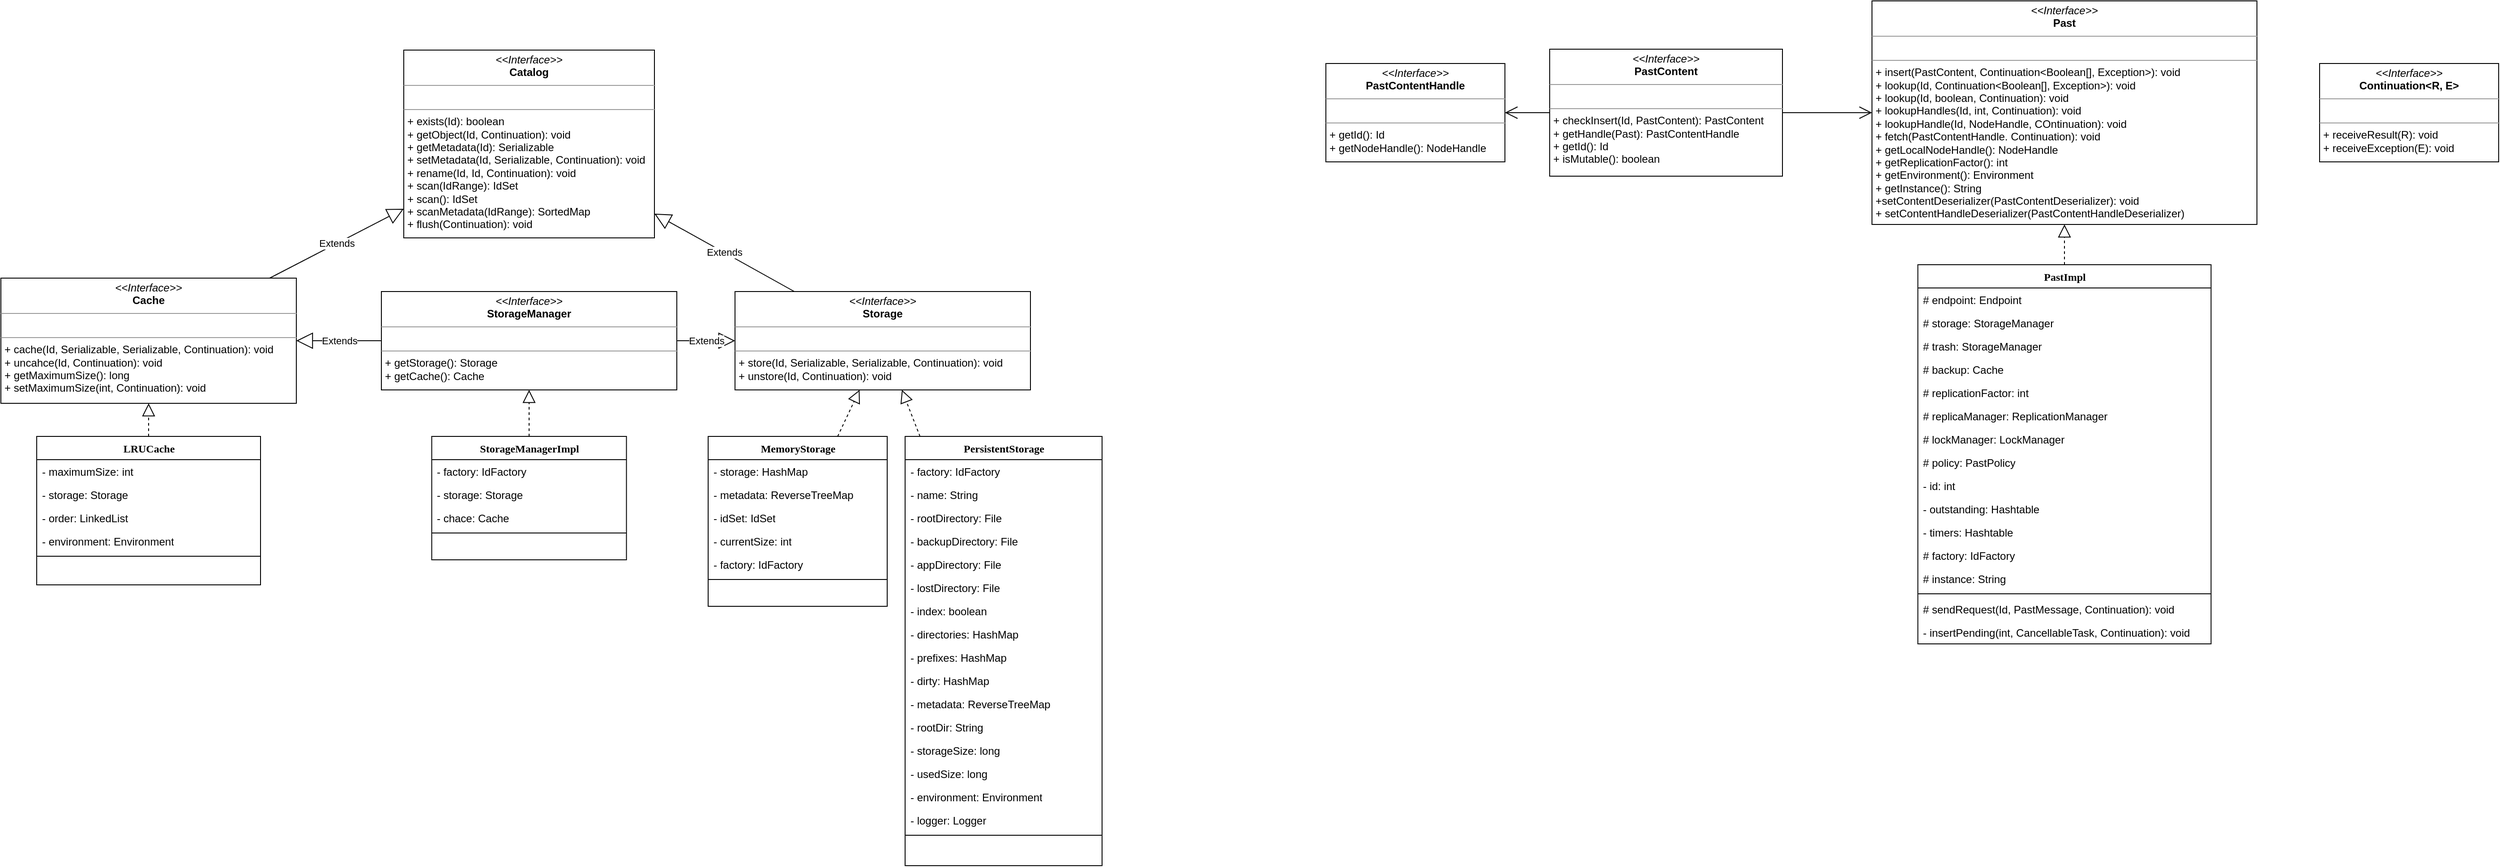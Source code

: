 <mxfile version="20.8.20" type="github">
  <diagram id="C5RBs43oDa-KdzZeNtuy" name="Page-1">
    <mxGraphModel dx="2944" dy="573" grid="1" gridSize="10" guides="1" tooltips="1" connect="1" arrows="1" fold="1" page="1" pageScale="1" pageWidth="827" pageHeight="1169" math="0" shadow="0">
      <root>
        <mxCell id="WIyWlLk6GJQsqaUBKTNV-0" />
        <mxCell id="WIyWlLk6GJQsqaUBKTNV-1" parent="WIyWlLk6GJQsqaUBKTNV-0" />
        <mxCell id="Su3MOvT8TWQy6JMW1wot-0" value="&lt;p style=&quot;margin:0px;margin-top:4px;text-align:center;&quot;&gt;&lt;i&gt;&amp;lt;&amp;lt;Interface&amp;gt;&amp;gt;&lt;/i&gt;&lt;br&gt;&lt;b&gt;PastContent&lt;/b&gt;&lt;/p&gt;&lt;hr size=&quot;1&quot;&gt;&lt;p style=&quot;margin:0px;margin-left:4px;&quot;&gt;&lt;br&gt;&lt;/p&gt;&lt;hr size=&quot;1&quot;&gt;&lt;p style=&quot;margin:0px;margin-left:4px;&quot;&gt;+ checkInsert(Id, PastContent): PastContent&lt;/p&gt;&lt;p style=&quot;margin:0px;margin-left:4px;&quot;&gt;+ getHandle(Past): PastContentHandle&lt;br&gt;&lt;/p&gt;&lt;p style=&quot;margin:0px;margin-left:4px;&quot;&gt;+ getId(): Id&lt;/p&gt;&lt;p style=&quot;margin:0px;margin-left:4px;&quot;&gt;+ isMutable(): boolean&lt;/p&gt;" style="verticalAlign=top;align=left;overflow=fill;fontSize=12;fontFamily=Helvetica;html=1;rounded=0;shadow=0;comic=0;labelBackgroundColor=none;strokeWidth=1" parent="WIyWlLk6GJQsqaUBKTNV-1" vertex="1">
          <mxGeometry x="520" y="459" width="260" height="142" as="geometry" />
        </mxCell>
        <mxCell id="Su3MOvT8TWQy6JMW1wot-1" value="&lt;p style=&quot;margin:0px;margin-top:4px;text-align:center;&quot;&gt;&lt;i&gt;&amp;lt;&amp;lt;Interface&amp;gt;&amp;gt;&lt;/i&gt;&lt;br&gt;&lt;b&gt;PastContentHandle&lt;/b&gt;&lt;/p&gt;&lt;hr size=&quot;1&quot;&gt;&lt;p style=&quot;margin:0px;margin-left:4px;&quot;&gt;&lt;br&gt;&lt;/p&gt;&lt;hr size=&quot;1&quot;&gt;&lt;p style=&quot;margin:0px;margin-left:4px;&quot;&gt;&lt;span style=&quot;background-color: initial;&quot;&gt;+ getId(): Id&lt;/span&gt;&lt;br&gt;&lt;/p&gt;&lt;p style=&quot;margin:0px;margin-left:4px;&quot;&gt;+ getNodeHandle(): NodeHandle&lt;/p&gt;" style="verticalAlign=top;align=left;overflow=fill;fontSize=12;fontFamily=Helvetica;html=1;rounded=0;shadow=0;comic=0;labelBackgroundColor=none;strokeWidth=1" parent="WIyWlLk6GJQsqaUBKTNV-1" vertex="1">
          <mxGeometry x="270" y="475" width="200" height="110" as="geometry" />
        </mxCell>
        <mxCell id="Su3MOvT8TWQy6JMW1wot-2" value="&lt;p style=&quot;margin:0px;margin-top:4px;text-align:center;&quot;&gt;&lt;i&gt;&amp;lt;&amp;lt;Interface&amp;gt;&amp;gt;&lt;/i&gt;&lt;br&gt;&lt;b&gt;Past&lt;/b&gt;&lt;/p&gt;&lt;hr size=&quot;1&quot;&gt;&lt;p style=&quot;margin:0px;margin-left:4px;&quot;&gt;&lt;br&gt;&lt;/p&gt;&lt;hr size=&quot;1&quot;&gt;&lt;p style=&quot;margin:0px;margin-left:4px;&quot;&gt;+ insert(PastContent, Continuation&amp;lt;Boolean[], Exception&amp;gt;): void&lt;/p&gt;&lt;p style=&quot;margin:0px;margin-left:4px;&quot;&gt;+ lookup(Id, Continuation&amp;lt;Boolean[], Exception&amp;gt;): void&lt;/p&gt;&lt;p style=&quot;margin:0px;margin-left:4px;&quot;&gt;+ lookup(Id, boolean, Continuation): void&lt;/p&gt;&lt;p style=&quot;margin:0px;margin-left:4px;&quot;&gt;+ lookupHandles(Id, int, Continuation): void&lt;/p&gt;&lt;p style=&quot;margin:0px;margin-left:4px;&quot;&gt;+ lookupHandle(Id, NodeHandle, COntinuation): void&lt;/p&gt;&lt;p style=&quot;margin:0px;margin-left:4px;&quot;&gt;+ fetch(PastContentHandle. Continuation): void&lt;/p&gt;&lt;p style=&quot;margin:0px;margin-left:4px;&quot;&gt;+ getLocalNodeHandle(): NodeHandle&lt;/p&gt;&lt;p style=&quot;margin:0px;margin-left:4px;&quot;&gt;+ getReplicationFactor(): int&lt;/p&gt;&lt;p style=&quot;margin:0px;margin-left:4px;&quot;&gt;+ getEnvironment(): Environment&lt;/p&gt;&lt;p style=&quot;margin:0px;margin-left:4px;&quot;&gt;+ getInstance(): String&lt;/p&gt;&lt;p style=&quot;margin:0px;margin-left:4px;&quot;&gt;+setContentDeserializer(PastContentDeserializer): void&lt;/p&gt;&lt;p style=&quot;margin:0px;margin-left:4px;&quot;&gt;+ setContentHandleDeserializer(PastContentHandleDeserializer)&lt;/p&gt;" style="verticalAlign=top;align=left;overflow=fill;fontSize=12;fontFamily=Helvetica;html=1;rounded=0;shadow=0;comic=0;labelBackgroundColor=none;strokeWidth=1" parent="WIyWlLk6GJQsqaUBKTNV-1" vertex="1">
          <mxGeometry x="880" y="405" width="430" height="250" as="geometry" />
        </mxCell>
        <mxCell id="Su3MOvT8TWQy6JMW1wot-3" value="" style="endArrow=open;endFill=1;endSize=12;html=1;rounded=0;" parent="WIyWlLk6GJQsqaUBKTNV-1" source="Su3MOvT8TWQy6JMW1wot-0" target="Su3MOvT8TWQy6JMW1wot-2" edge="1">
          <mxGeometry width="160" relative="1" as="geometry">
            <mxPoint x="490" y="780" as="sourcePoint" />
            <mxPoint x="650" y="780" as="targetPoint" />
          </mxGeometry>
        </mxCell>
        <mxCell id="Su3MOvT8TWQy6JMW1wot-4" value="" style="endArrow=open;endFill=1;endSize=12;html=1;rounded=0;" parent="WIyWlLk6GJQsqaUBKTNV-1" source="Su3MOvT8TWQy6JMW1wot-0" target="Su3MOvT8TWQy6JMW1wot-1" edge="1">
          <mxGeometry width="160" relative="1" as="geometry">
            <mxPoint x="310" y="790" as="sourcePoint" />
            <mxPoint x="470" y="790" as="targetPoint" />
          </mxGeometry>
        </mxCell>
        <mxCell id="Su3MOvT8TWQy6JMW1wot-5" value="PastImpl" style="swimlane;html=1;fontStyle=1;align=center;verticalAlign=top;childLayout=stackLayout;horizontal=1;startSize=26;horizontalStack=0;resizeParent=1;resizeLast=0;collapsible=1;marginBottom=0;swimlaneFillColor=#ffffff;rounded=0;shadow=0;comic=0;labelBackgroundColor=none;strokeWidth=1;fillColor=none;fontFamily=Verdana;fontSize=12" parent="WIyWlLk6GJQsqaUBKTNV-1" vertex="1">
          <mxGeometry x="931.25" y="700" width="327.5" height="424" as="geometry" />
        </mxCell>
        <mxCell id="Su3MOvT8TWQy6JMW1wot-6" value="# endpoint: Endpoint" style="text;html=1;strokeColor=none;fillColor=none;align=left;verticalAlign=top;spacingLeft=4;spacingRight=4;whiteSpace=wrap;overflow=hidden;rotatable=0;points=[[0,0.5],[1,0.5]];portConstraint=eastwest;" parent="Su3MOvT8TWQy6JMW1wot-5" vertex="1">
          <mxGeometry y="26" width="327.5" height="26" as="geometry" />
        </mxCell>
        <mxCell id="Su3MOvT8TWQy6JMW1wot-7" value="# storage: StorageManager" style="text;html=1;strokeColor=none;fillColor=none;align=left;verticalAlign=top;spacingLeft=4;spacingRight=4;whiteSpace=wrap;overflow=hidden;rotatable=0;points=[[0,0.5],[1,0.5]];portConstraint=eastwest;" parent="Su3MOvT8TWQy6JMW1wot-5" vertex="1">
          <mxGeometry y="52" width="327.5" height="26" as="geometry" />
        </mxCell>
        <mxCell id="Su3MOvT8TWQy6JMW1wot-8" value="# trash: StorageManager" style="text;html=1;strokeColor=none;fillColor=none;align=left;verticalAlign=top;spacingLeft=4;spacingRight=4;whiteSpace=wrap;overflow=hidden;rotatable=0;points=[[0,0.5],[1,0.5]];portConstraint=eastwest;" parent="Su3MOvT8TWQy6JMW1wot-5" vertex="1">
          <mxGeometry y="78" width="327.5" height="26" as="geometry" />
        </mxCell>
        <mxCell id="Su3MOvT8TWQy6JMW1wot-13" value="# backup: Cache" style="text;html=1;strokeColor=none;fillColor=none;align=left;verticalAlign=top;spacingLeft=4;spacingRight=4;whiteSpace=wrap;overflow=hidden;rotatable=0;points=[[0,0.5],[1,0.5]];portConstraint=eastwest;" parent="Su3MOvT8TWQy6JMW1wot-5" vertex="1">
          <mxGeometry y="104" width="327.5" height="26" as="geometry" />
        </mxCell>
        <mxCell id="Su3MOvT8TWQy6JMW1wot-14" value="# replicationFactor: int" style="text;html=1;strokeColor=none;fillColor=none;align=left;verticalAlign=top;spacingLeft=4;spacingRight=4;whiteSpace=wrap;overflow=hidden;rotatable=0;points=[[0,0.5],[1,0.5]];portConstraint=eastwest;" parent="Su3MOvT8TWQy6JMW1wot-5" vertex="1">
          <mxGeometry y="130" width="327.5" height="26" as="geometry" />
        </mxCell>
        <mxCell id="Su3MOvT8TWQy6JMW1wot-15" value="# replicaManager: ReplicationManager" style="text;html=1;strokeColor=none;fillColor=none;align=left;verticalAlign=top;spacingLeft=4;spacingRight=4;whiteSpace=wrap;overflow=hidden;rotatable=0;points=[[0,0.5],[1,0.5]];portConstraint=eastwest;" parent="Su3MOvT8TWQy6JMW1wot-5" vertex="1">
          <mxGeometry y="156" width="327.5" height="26" as="geometry" />
        </mxCell>
        <mxCell id="Su3MOvT8TWQy6JMW1wot-16" value="# lockManager: LockManager" style="text;html=1;strokeColor=none;fillColor=none;align=left;verticalAlign=top;spacingLeft=4;spacingRight=4;whiteSpace=wrap;overflow=hidden;rotatable=0;points=[[0,0.5],[1,0.5]];portConstraint=eastwest;" parent="Su3MOvT8TWQy6JMW1wot-5" vertex="1">
          <mxGeometry y="182" width="327.5" height="26" as="geometry" />
        </mxCell>
        <mxCell id="Su3MOvT8TWQy6JMW1wot-17" value="# policy: PastPolicy" style="text;html=1;strokeColor=none;fillColor=none;align=left;verticalAlign=top;spacingLeft=4;spacingRight=4;whiteSpace=wrap;overflow=hidden;rotatable=0;points=[[0,0.5],[1,0.5]];portConstraint=eastwest;" parent="Su3MOvT8TWQy6JMW1wot-5" vertex="1">
          <mxGeometry y="208" width="327.5" height="26" as="geometry" />
        </mxCell>
        <mxCell id="Su3MOvT8TWQy6JMW1wot-18" value="- id: int" style="text;html=1;strokeColor=none;fillColor=none;align=left;verticalAlign=top;spacingLeft=4;spacingRight=4;whiteSpace=wrap;overflow=hidden;rotatable=0;points=[[0,0.5],[1,0.5]];portConstraint=eastwest;" parent="Su3MOvT8TWQy6JMW1wot-5" vertex="1">
          <mxGeometry y="234" width="327.5" height="26" as="geometry" />
        </mxCell>
        <mxCell id="Su3MOvT8TWQy6JMW1wot-19" value="- outstanding: Hashtable" style="text;html=1;strokeColor=none;fillColor=none;align=left;verticalAlign=top;spacingLeft=4;spacingRight=4;whiteSpace=wrap;overflow=hidden;rotatable=0;points=[[0,0.5],[1,0.5]];portConstraint=eastwest;" parent="Su3MOvT8TWQy6JMW1wot-5" vertex="1">
          <mxGeometry y="260" width="327.5" height="26" as="geometry" />
        </mxCell>
        <mxCell id="Su3MOvT8TWQy6JMW1wot-20" value="- timers: Hashtable" style="text;html=1;strokeColor=none;fillColor=none;align=left;verticalAlign=top;spacingLeft=4;spacingRight=4;whiteSpace=wrap;overflow=hidden;rotatable=0;points=[[0,0.5],[1,0.5]];portConstraint=eastwest;" parent="Su3MOvT8TWQy6JMW1wot-5" vertex="1">
          <mxGeometry y="286" width="327.5" height="26" as="geometry" />
        </mxCell>
        <mxCell id="Su3MOvT8TWQy6JMW1wot-21" value="# factory: IdFactory" style="text;html=1;strokeColor=none;fillColor=none;align=left;verticalAlign=top;spacingLeft=4;spacingRight=4;whiteSpace=wrap;overflow=hidden;rotatable=0;points=[[0,0.5],[1,0.5]];portConstraint=eastwest;" parent="Su3MOvT8TWQy6JMW1wot-5" vertex="1">
          <mxGeometry y="312" width="327.5" height="26" as="geometry" />
        </mxCell>
        <mxCell id="Su3MOvT8TWQy6JMW1wot-22" value="# instance: String" style="text;html=1;strokeColor=none;fillColor=none;align=left;verticalAlign=top;spacingLeft=4;spacingRight=4;whiteSpace=wrap;overflow=hidden;rotatable=0;points=[[0,0.5],[1,0.5]];portConstraint=eastwest;" parent="Su3MOvT8TWQy6JMW1wot-5" vertex="1">
          <mxGeometry y="338" width="327.5" height="26" as="geometry" />
        </mxCell>
        <mxCell id="Su3MOvT8TWQy6JMW1wot-9" value="" style="line;html=1;strokeWidth=1;fillColor=none;align=left;verticalAlign=middle;spacingTop=-1;spacingLeft=3;spacingRight=3;rotatable=0;labelPosition=right;points=[];portConstraint=eastwest;" parent="Su3MOvT8TWQy6JMW1wot-5" vertex="1">
          <mxGeometry y="364" width="327.5" height="8" as="geometry" />
        </mxCell>
        <mxCell id="Su3MOvT8TWQy6JMW1wot-10" value="# sendRequest(Id, PastMessage, Continuation): void" style="text;html=1;strokeColor=none;fillColor=none;align=left;verticalAlign=top;spacingLeft=4;spacingRight=4;whiteSpace=wrap;overflow=hidden;rotatable=0;points=[[0,0.5],[1,0.5]];portConstraint=eastwest;" parent="Su3MOvT8TWQy6JMW1wot-5" vertex="1">
          <mxGeometry y="372" width="327.5" height="26" as="geometry" />
        </mxCell>
        <mxCell id="Su3MOvT8TWQy6JMW1wot-11" value="&lt;span style=&quot;&quot;&gt;- insertPending(int, CancellableTask, Continuation): void&lt;/span&gt;" style="text;html=1;strokeColor=none;fillColor=none;align=left;verticalAlign=top;spacingLeft=4;spacingRight=4;whiteSpace=wrap;overflow=hidden;rotatable=0;points=[[0,0.5],[1,0.5]];portConstraint=eastwest;" parent="Su3MOvT8TWQy6JMW1wot-5" vertex="1">
          <mxGeometry y="398" width="327.5" height="26" as="geometry" />
        </mxCell>
        <mxCell id="Su3MOvT8TWQy6JMW1wot-12" value="" style="endArrow=block;dashed=1;endFill=0;endSize=12;html=1;rounded=0;" parent="WIyWlLk6GJQsqaUBKTNV-1" source="Su3MOvT8TWQy6JMW1wot-5" target="Su3MOvT8TWQy6JMW1wot-2" edge="1">
          <mxGeometry width="160" relative="1" as="geometry">
            <mxPoint x="440" y="750" as="sourcePoint" />
            <mxPoint x="600" y="750" as="targetPoint" />
          </mxGeometry>
        </mxCell>
        <mxCell id="4EkITvmxwTz3SZGyoo9T-0" value="&lt;p style=&quot;margin:0px;margin-top:4px;text-align:center;&quot;&gt;&lt;i&gt;&amp;lt;&amp;lt;Interface&amp;gt;&amp;gt;&lt;/i&gt;&lt;br&gt;&lt;b&gt;Continuation&amp;lt;R, E&amp;gt;&lt;/b&gt;&lt;/p&gt;&lt;hr size=&quot;1&quot;&gt;&lt;p style=&quot;margin:0px;margin-left:4px;&quot;&gt;&lt;br&gt;&lt;/p&gt;&lt;hr size=&quot;1&quot;&gt;&lt;p style=&quot;margin:0px;margin-left:4px;&quot;&gt;&lt;span style=&quot;background-color: initial;&quot;&gt;+ receiveResult(R): void&lt;/span&gt;&lt;br&gt;&lt;/p&gt;&lt;p style=&quot;margin:0px;margin-left:4px;&quot;&gt;+ receiveException(E): void&lt;/p&gt;" style="verticalAlign=top;align=left;overflow=fill;fontSize=12;fontFamily=Helvetica;html=1;rounded=0;shadow=0;comic=0;labelBackgroundColor=none;strokeWidth=1" parent="WIyWlLk6GJQsqaUBKTNV-1" vertex="1">
          <mxGeometry x="1380" y="475" width="200" height="110" as="geometry" />
        </mxCell>
        <mxCell id="rdHLimNLfJa7XDxrcu8q-0" value="&lt;p style=&quot;margin:0px;margin-top:4px;text-align:center;&quot;&gt;&lt;i&gt;&amp;lt;&amp;lt;Interface&amp;gt;&amp;gt;&lt;/i&gt;&lt;br&gt;&lt;b&gt;Storage&lt;/b&gt;&lt;/p&gt;&lt;hr size=&quot;1&quot;&gt;&lt;p style=&quot;margin:0px;margin-left:4px;&quot;&gt;&lt;br&gt;&lt;/p&gt;&lt;hr size=&quot;1&quot;&gt;&lt;p style=&quot;margin:0px;margin-left:4px;&quot;&gt;&lt;span style=&quot;background-color: initial;&quot;&gt;+ store(Id, Serializable, Serializable, Continuation): void&lt;/span&gt;&lt;br&gt;&lt;/p&gt;&lt;p style=&quot;margin:0px;margin-left:4px;&quot;&gt;+ unstore(Id, Continuation): void&lt;/p&gt;" style="verticalAlign=top;align=left;overflow=fill;fontSize=12;fontFamily=Helvetica;html=1;rounded=0;shadow=0;comic=0;labelBackgroundColor=none;strokeWidth=1" vertex="1" parent="WIyWlLk6GJQsqaUBKTNV-1">
          <mxGeometry x="-390" y="730" width="330" height="110" as="geometry" />
        </mxCell>
        <mxCell id="rdHLimNLfJa7XDxrcu8q-1" value="&lt;p style=&quot;margin:0px;margin-top:4px;text-align:center;&quot;&gt;&lt;i&gt;&amp;lt;&amp;lt;Interface&amp;gt;&amp;gt;&lt;/i&gt;&lt;br&gt;&lt;b&gt;Catalog&lt;/b&gt;&lt;/p&gt;&lt;hr size=&quot;1&quot;&gt;&lt;p style=&quot;margin:0px;margin-left:4px;&quot;&gt;&lt;br&gt;&lt;/p&gt;&lt;hr size=&quot;1&quot;&gt;&lt;p style=&quot;margin:0px;margin-left:4px;&quot;&gt;+ exists(Id): boolean&lt;/p&gt;&lt;p style=&quot;margin:0px;margin-left:4px;&quot;&gt;+ getObject(Id, Continuation): void&lt;br&gt;&lt;/p&gt;&lt;p style=&quot;margin:0px;margin-left:4px;&quot;&gt;+ getMetadata(Id): Serializable&lt;/p&gt;&lt;p style=&quot;margin:0px;margin-left:4px;&quot;&gt;+ setMetadata(Id, Serializable, Continuation): void&lt;/p&gt;&lt;p style=&quot;margin:0px;margin-left:4px;&quot;&gt;+ rename(Id, Id, Continuation): void&lt;/p&gt;&lt;p style=&quot;margin:0px;margin-left:4px;&quot;&gt;+ scan(IdRange): IdSet&lt;/p&gt;&lt;p style=&quot;margin:0px;margin-left:4px;&quot;&gt;+ scan(): IdSet&lt;/p&gt;&lt;p style=&quot;margin:0px;margin-left:4px;&quot;&gt;+ scanMetadata(IdRange): SortedMap&lt;/p&gt;&lt;p style=&quot;margin:0px;margin-left:4px;&quot;&gt;+ flush(Continuation): void&lt;/p&gt;" style="verticalAlign=top;align=left;overflow=fill;fontSize=12;fontFamily=Helvetica;html=1;rounded=0;shadow=0;comic=0;labelBackgroundColor=none;strokeWidth=1" vertex="1" parent="WIyWlLk6GJQsqaUBKTNV-1">
          <mxGeometry x="-760" y="460" width="280" height="210" as="geometry" />
        </mxCell>
        <mxCell id="rdHLimNLfJa7XDxrcu8q-3" value="MemoryStorage" style="swimlane;html=1;fontStyle=1;align=center;verticalAlign=top;childLayout=stackLayout;horizontal=1;startSize=26;horizontalStack=0;resizeParent=1;resizeLast=0;collapsible=1;marginBottom=0;swimlaneFillColor=#ffffff;rounded=0;shadow=0;comic=0;labelBackgroundColor=none;strokeWidth=1;fillColor=none;fontFamily=Verdana;fontSize=12" vertex="1" parent="WIyWlLk6GJQsqaUBKTNV-1">
          <mxGeometry x="-420" y="892" width="200" height="190" as="geometry" />
        </mxCell>
        <mxCell id="rdHLimNLfJa7XDxrcu8q-4" value="- storage: HashMap" style="text;html=1;strokeColor=none;fillColor=none;align=left;verticalAlign=top;spacingLeft=4;spacingRight=4;whiteSpace=wrap;overflow=hidden;rotatable=0;points=[[0,0.5],[1,0.5]];portConstraint=eastwest;" vertex="1" parent="rdHLimNLfJa7XDxrcu8q-3">
          <mxGeometry y="26" width="200" height="26" as="geometry" />
        </mxCell>
        <mxCell id="rdHLimNLfJa7XDxrcu8q-5" value="- metadata: ReverseTreeMap" style="text;html=1;strokeColor=none;fillColor=none;align=left;verticalAlign=top;spacingLeft=4;spacingRight=4;whiteSpace=wrap;overflow=hidden;rotatable=0;points=[[0,0.5],[1,0.5]];portConstraint=eastwest;" vertex="1" parent="rdHLimNLfJa7XDxrcu8q-3">
          <mxGeometry y="52" width="200" height="26" as="geometry" />
        </mxCell>
        <mxCell id="rdHLimNLfJa7XDxrcu8q-6" value="- idSet: IdSet" style="text;html=1;strokeColor=none;fillColor=none;align=left;verticalAlign=top;spacingLeft=4;spacingRight=4;whiteSpace=wrap;overflow=hidden;rotatable=0;points=[[0,0.5],[1,0.5]];portConstraint=eastwest;" vertex="1" parent="rdHLimNLfJa7XDxrcu8q-3">
          <mxGeometry y="78" width="200" height="26" as="geometry" />
        </mxCell>
        <mxCell id="rdHLimNLfJa7XDxrcu8q-7" value="- currentSize: int" style="text;html=1;strokeColor=none;fillColor=none;align=left;verticalAlign=top;spacingLeft=4;spacingRight=4;whiteSpace=wrap;overflow=hidden;rotatable=0;points=[[0,0.5],[1,0.5]];portConstraint=eastwest;" vertex="1" parent="rdHLimNLfJa7XDxrcu8q-3">
          <mxGeometry y="104" width="200" height="26" as="geometry" />
        </mxCell>
        <mxCell id="rdHLimNLfJa7XDxrcu8q-8" value="- factory: IdFactory" style="text;html=1;strokeColor=none;fillColor=none;align=left;verticalAlign=top;spacingLeft=4;spacingRight=4;whiteSpace=wrap;overflow=hidden;rotatable=0;points=[[0,0.5],[1,0.5]];portConstraint=eastwest;" vertex="1" parent="rdHLimNLfJa7XDxrcu8q-3">
          <mxGeometry y="130" width="200" height="26" as="geometry" />
        </mxCell>
        <mxCell id="rdHLimNLfJa7XDxrcu8q-17" value="" style="line;html=1;strokeWidth=1;fillColor=none;align=left;verticalAlign=middle;spacingTop=-1;spacingLeft=3;spacingRight=3;rotatable=0;labelPosition=right;points=[];portConstraint=eastwest;" vertex="1" parent="rdHLimNLfJa7XDxrcu8q-3">
          <mxGeometry y="156" width="200" height="8" as="geometry" />
        </mxCell>
        <mxCell id="rdHLimNLfJa7XDxrcu8q-20" value="" style="endArrow=block;dashed=1;endFill=0;endSize=12;html=1;rounded=0;" edge="1" parent="WIyWlLk6GJQsqaUBKTNV-1" source="rdHLimNLfJa7XDxrcu8q-3" target="rdHLimNLfJa7XDxrcu8q-0">
          <mxGeometry width="160" relative="1" as="geometry">
            <mxPoint x="-10" y="1070" as="sourcePoint" />
            <mxPoint x="150" y="1070" as="targetPoint" />
          </mxGeometry>
        </mxCell>
        <mxCell id="rdHLimNLfJa7XDxrcu8q-21" value="PersistentStorage" style="swimlane;html=1;fontStyle=1;align=center;verticalAlign=top;childLayout=stackLayout;horizontal=1;startSize=26;horizontalStack=0;resizeParent=1;resizeLast=0;collapsible=1;marginBottom=0;swimlaneFillColor=#ffffff;rounded=0;shadow=0;comic=0;labelBackgroundColor=none;strokeWidth=1;fillColor=none;fontFamily=Verdana;fontSize=12" vertex="1" parent="WIyWlLk6GJQsqaUBKTNV-1">
          <mxGeometry x="-200" y="892" width="220" height="480" as="geometry" />
        </mxCell>
        <mxCell id="rdHLimNLfJa7XDxrcu8q-26" value="- factory: IdFactory" style="text;html=1;strokeColor=none;fillColor=none;align=left;verticalAlign=top;spacingLeft=4;spacingRight=4;whiteSpace=wrap;overflow=hidden;rotatable=0;points=[[0,0.5],[1,0.5]];portConstraint=eastwest;" vertex="1" parent="rdHLimNLfJa7XDxrcu8q-21">
          <mxGeometry y="26" width="220" height="26" as="geometry" />
        </mxCell>
        <mxCell id="rdHLimNLfJa7XDxrcu8q-29" value="- name: String" style="text;html=1;strokeColor=none;fillColor=none;align=left;verticalAlign=top;spacingLeft=4;spacingRight=4;whiteSpace=wrap;overflow=hidden;rotatable=0;points=[[0,0.5],[1,0.5]];portConstraint=eastwest;" vertex="1" parent="rdHLimNLfJa7XDxrcu8q-21">
          <mxGeometry y="52" width="220" height="26" as="geometry" />
        </mxCell>
        <mxCell id="rdHLimNLfJa7XDxrcu8q-30" value="- rootDirectory: File" style="text;html=1;strokeColor=none;fillColor=none;align=left;verticalAlign=top;spacingLeft=4;spacingRight=4;whiteSpace=wrap;overflow=hidden;rotatable=0;points=[[0,0.5],[1,0.5]];portConstraint=eastwest;" vertex="1" parent="rdHLimNLfJa7XDxrcu8q-21">
          <mxGeometry y="78" width="220" height="26" as="geometry" />
        </mxCell>
        <mxCell id="rdHLimNLfJa7XDxrcu8q-31" value="- backupDirectory: File" style="text;html=1;strokeColor=none;fillColor=none;align=left;verticalAlign=top;spacingLeft=4;spacingRight=4;whiteSpace=wrap;overflow=hidden;rotatable=0;points=[[0,0.5],[1,0.5]];portConstraint=eastwest;" vertex="1" parent="rdHLimNLfJa7XDxrcu8q-21">
          <mxGeometry y="104" width="220" height="26" as="geometry" />
        </mxCell>
        <mxCell id="rdHLimNLfJa7XDxrcu8q-32" value="- appDirectory: File" style="text;html=1;strokeColor=none;fillColor=none;align=left;verticalAlign=top;spacingLeft=4;spacingRight=4;whiteSpace=wrap;overflow=hidden;rotatable=0;points=[[0,0.5],[1,0.5]];portConstraint=eastwest;" vertex="1" parent="rdHLimNLfJa7XDxrcu8q-21">
          <mxGeometry y="130" width="220" height="26" as="geometry" />
        </mxCell>
        <mxCell id="rdHLimNLfJa7XDxrcu8q-33" value="- lostDirectory: File" style="text;html=1;strokeColor=none;fillColor=none;align=left;verticalAlign=top;spacingLeft=4;spacingRight=4;whiteSpace=wrap;overflow=hidden;rotatable=0;points=[[0,0.5],[1,0.5]];portConstraint=eastwest;" vertex="1" parent="rdHLimNLfJa7XDxrcu8q-21">
          <mxGeometry y="156" width="220" height="26" as="geometry" />
        </mxCell>
        <mxCell id="rdHLimNLfJa7XDxrcu8q-34" value="- index: boolean" style="text;html=1;strokeColor=none;fillColor=none;align=left;verticalAlign=top;spacingLeft=4;spacingRight=4;whiteSpace=wrap;overflow=hidden;rotatable=0;points=[[0,0.5],[1,0.5]];portConstraint=eastwest;" vertex="1" parent="rdHLimNLfJa7XDxrcu8q-21">
          <mxGeometry y="182" width="220" height="26" as="geometry" />
        </mxCell>
        <mxCell id="rdHLimNLfJa7XDxrcu8q-35" value="- directories: HashMap" style="text;html=1;strokeColor=none;fillColor=none;align=left;verticalAlign=top;spacingLeft=4;spacingRight=4;whiteSpace=wrap;overflow=hidden;rotatable=0;points=[[0,0.5],[1,0.5]];portConstraint=eastwest;" vertex="1" parent="rdHLimNLfJa7XDxrcu8q-21">
          <mxGeometry y="208" width="220" height="26" as="geometry" />
        </mxCell>
        <mxCell id="rdHLimNLfJa7XDxrcu8q-36" value="- prefixes: HashMap" style="text;html=1;strokeColor=none;fillColor=none;align=left;verticalAlign=top;spacingLeft=4;spacingRight=4;whiteSpace=wrap;overflow=hidden;rotatable=0;points=[[0,0.5],[1,0.5]];portConstraint=eastwest;" vertex="1" parent="rdHLimNLfJa7XDxrcu8q-21">
          <mxGeometry y="234" width="220" height="26" as="geometry" />
        </mxCell>
        <mxCell id="rdHLimNLfJa7XDxrcu8q-37" value="- dirty: HashMap" style="text;html=1;strokeColor=none;fillColor=none;align=left;verticalAlign=top;spacingLeft=4;spacingRight=4;whiteSpace=wrap;overflow=hidden;rotatable=0;points=[[0,0.5],[1,0.5]];portConstraint=eastwest;" vertex="1" parent="rdHLimNLfJa7XDxrcu8q-21">
          <mxGeometry y="260" width="220" height="26" as="geometry" />
        </mxCell>
        <mxCell id="rdHLimNLfJa7XDxrcu8q-38" value="- metadata: ReverseTreeMap" style="text;html=1;strokeColor=none;fillColor=none;align=left;verticalAlign=top;spacingLeft=4;spacingRight=4;whiteSpace=wrap;overflow=hidden;rotatable=0;points=[[0,0.5],[1,0.5]];portConstraint=eastwest;" vertex="1" parent="rdHLimNLfJa7XDxrcu8q-21">
          <mxGeometry y="286" width="220" height="26" as="geometry" />
        </mxCell>
        <mxCell id="rdHLimNLfJa7XDxrcu8q-39" value="- rootDir: String" style="text;html=1;strokeColor=none;fillColor=none;align=left;verticalAlign=top;spacingLeft=4;spacingRight=4;whiteSpace=wrap;overflow=hidden;rotatable=0;points=[[0,0.5],[1,0.5]];portConstraint=eastwest;" vertex="1" parent="rdHLimNLfJa7XDxrcu8q-21">
          <mxGeometry y="312" width="220" height="26" as="geometry" />
        </mxCell>
        <mxCell id="rdHLimNLfJa7XDxrcu8q-40" value="- storageSize: long" style="text;html=1;strokeColor=none;fillColor=none;align=left;verticalAlign=top;spacingLeft=4;spacingRight=4;whiteSpace=wrap;overflow=hidden;rotatable=0;points=[[0,0.5],[1,0.5]];portConstraint=eastwest;" vertex="1" parent="rdHLimNLfJa7XDxrcu8q-21">
          <mxGeometry y="338" width="220" height="26" as="geometry" />
        </mxCell>
        <mxCell id="rdHLimNLfJa7XDxrcu8q-41" value="- usedSize: long" style="text;html=1;strokeColor=none;fillColor=none;align=left;verticalAlign=top;spacingLeft=4;spacingRight=4;whiteSpace=wrap;overflow=hidden;rotatable=0;points=[[0,0.5],[1,0.5]];portConstraint=eastwest;" vertex="1" parent="rdHLimNLfJa7XDxrcu8q-21">
          <mxGeometry y="364" width="220" height="26" as="geometry" />
        </mxCell>
        <mxCell id="rdHLimNLfJa7XDxrcu8q-42" value="- environment: Environment" style="text;html=1;strokeColor=none;fillColor=none;align=left;verticalAlign=top;spacingLeft=4;spacingRight=4;whiteSpace=wrap;overflow=hidden;rotatable=0;points=[[0,0.5],[1,0.5]];portConstraint=eastwest;" vertex="1" parent="rdHLimNLfJa7XDxrcu8q-21">
          <mxGeometry y="390" width="220" height="26" as="geometry" />
        </mxCell>
        <mxCell id="rdHLimNLfJa7XDxrcu8q-43" value="- logger: Logger" style="text;html=1;strokeColor=none;fillColor=none;align=left;verticalAlign=top;spacingLeft=4;spacingRight=4;whiteSpace=wrap;overflow=hidden;rotatable=0;points=[[0,0.5],[1,0.5]];portConstraint=eastwest;" vertex="1" parent="rdHLimNLfJa7XDxrcu8q-21">
          <mxGeometry y="416" width="220" height="26" as="geometry" />
        </mxCell>
        <mxCell id="rdHLimNLfJa7XDxrcu8q-27" value="" style="line;html=1;strokeWidth=1;fillColor=none;align=left;verticalAlign=middle;spacingTop=-1;spacingLeft=3;spacingRight=3;rotatable=0;labelPosition=right;points=[];portConstraint=eastwest;" vertex="1" parent="rdHLimNLfJa7XDxrcu8q-21">
          <mxGeometry y="442" width="220" height="8" as="geometry" />
        </mxCell>
        <mxCell id="rdHLimNLfJa7XDxrcu8q-28" value="" style="endArrow=block;dashed=1;endFill=0;endSize=12;html=1;rounded=0;" edge="1" parent="WIyWlLk6GJQsqaUBKTNV-1" source="rdHLimNLfJa7XDxrcu8q-21" target="rdHLimNLfJa7XDxrcu8q-0">
          <mxGeometry width="160" relative="1" as="geometry">
            <mxPoint x="-361" y="890" as="sourcePoint" />
            <mxPoint x="-331" y="850" as="targetPoint" />
          </mxGeometry>
        </mxCell>
        <mxCell id="rdHLimNLfJa7XDxrcu8q-44" value="&lt;p style=&quot;margin:0px;margin-top:4px;text-align:center;&quot;&gt;&lt;i&gt;&amp;lt;&amp;lt;Interface&amp;gt;&amp;gt;&lt;/i&gt;&lt;br&gt;&lt;b&gt;Cache&lt;/b&gt;&lt;/p&gt;&lt;hr size=&quot;1&quot;&gt;&lt;p style=&quot;margin:0px;margin-left:4px;&quot;&gt;&lt;br&gt;&lt;/p&gt;&lt;hr size=&quot;1&quot;&gt;&lt;p style=&quot;margin:0px;margin-left:4px;&quot;&gt;&lt;span style=&quot;background-color: initial;&quot;&gt;+ cache(Id, Serializable, Serializable, Continuation): void&lt;/span&gt;&lt;br&gt;&lt;/p&gt;&lt;p style=&quot;margin:0px;margin-left:4px;&quot;&gt;+ uncahce(Id, Continuation): void&lt;/p&gt;&lt;p style=&quot;margin:0px;margin-left:4px;&quot;&gt;+ getMaximumSize(): long&lt;/p&gt;&lt;p style=&quot;margin:0px;margin-left:4px;&quot;&gt;+ setMaximumSize(int, Continuation): void&lt;/p&gt;" style="verticalAlign=top;align=left;overflow=fill;fontSize=12;fontFamily=Helvetica;html=1;rounded=0;shadow=0;comic=0;labelBackgroundColor=none;strokeWidth=1" vertex="1" parent="WIyWlLk6GJQsqaUBKTNV-1">
          <mxGeometry x="-1210" y="715" width="330" height="140" as="geometry" />
        </mxCell>
        <mxCell id="rdHLimNLfJa7XDxrcu8q-45" value="Extends" style="endArrow=block;endSize=16;endFill=0;html=1;rounded=0;" edge="1" parent="WIyWlLk6GJQsqaUBKTNV-1" source="rdHLimNLfJa7XDxrcu8q-44" target="rdHLimNLfJa7XDxrcu8q-1">
          <mxGeometry width="160" relative="1" as="geometry">
            <mxPoint x="-1140" y="640" as="sourcePoint" />
            <mxPoint x="-980" y="640" as="targetPoint" />
          </mxGeometry>
        </mxCell>
        <mxCell id="rdHLimNLfJa7XDxrcu8q-46" value="Extends" style="endArrow=block;endSize=16;endFill=0;html=1;rounded=0;" edge="1" parent="WIyWlLk6GJQsqaUBKTNV-1" source="rdHLimNLfJa7XDxrcu8q-0" target="rdHLimNLfJa7XDxrcu8q-1">
          <mxGeometry width="160" relative="1" as="geometry">
            <mxPoint x="-831" y="740" as="sourcePoint" />
            <mxPoint x="-750" y="679" as="targetPoint" />
          </mxGeometry>
        </mxCell>
        <mxCell id="rdHLimNLfJa7XDxrcu8q-47" value="LRUCache" style="swimlane;html=1;fontStyle=1;align=center;verticalAlign=top;childLayout=stackLayout;horizontal=1;startSize=26;horizontalStack=0;resizeParent=1;resizeLast=0;collapsible=1;marginBottom=0;swimlaneFillColor=#ffffff;rounded=0;shadow=0;comic=0;labelBackgroundColor=none;strokeWidth=1;fillColor=none;fontFamily=Verdana;fontSize=12" vertex="1" parent="WIyWlLk6GJQsqaUBKTNV-1">
          <mxGeometry x="-1170" y="892" width="250" height="166" as="geometry" />
        </mxCell>
        <mxCell id="rdHLimNLfJa7XDxrcu8q-48" value="- maximumSize: int" style="text;html=1;strokeColor=none;fillColor=none;align=left;verticalAlign=top;spacingLeft=4;spacingRight=4;whiteSpace=wrap;overflow=hidden;rotatable=0;points=[[0,0.5],[1,0.5]];portConstraint=eastwest;" vertex="1" parent="rdHLimNLfJa7XDxrcu8q-47">
          <mxGeometry y="26" width="250" height="26" as="geometry" />
        </mxCell>
        <mxCell id="rdHLimNLfJa7XDxrcu8q-49" value="- storage: Storage" style="text;html=1;strokeColor=none;fillColor=none;align=left;verticalAlign=top;spacingLeft=4;spacingRight=4;whiteSpace=wrap;overflow=hidden;rotatable=0;points=[[0,0.5],[1,0.5]];portConstraint=eastwest;" vertex="1" parent="rdHLimNLfJa7XDxrcu8q-47">
          <mxGeometry y="52" width="250" height="26" as="geometry" />
        </mxCell>
        <mxCell id="rdHLimNLfJa7XDxrcu8q-50" value="- order: LinkedList" style="text;html=1;strokeColor=none;fillColor=none;align=left;verticalAlign=top;spacingLeft=4;spacingRight=4;whiteSpace=wrap;overflow=hidden;rotatable=0;points=[[0,0.5],[1,0.5]];portConstraint=eastwest;" vertex="1" parent="rdHLimNLfJa7XDxrcu8q-47">
          <mxGeometry y="78" width="250" height="26" as="geometry" />
        </mxCell>
        <mxCell id="rdHLimNLfJa7XDxrcu8q-51" value="- environment: Environment" style="text;html=1;strokeColor=none;fillColor=none;align=left;verticalAlign=top;spacingLeft=4;spacingRight=4;whiteSpace=wrap;overflow=hidden;rotatable=0;points=[[0,0.5],[1,0.5]];portConstraint=eastwest;" vertex="1" parent="rdHLimNLfJa7XDxrcu8q-47">
          <mxGeometry y="104" width="250" height="26" as="geometry" />
        </mxCell>
        <mxCell id="rdHLimNLfJa7XDxrcu8q-53" value="" style="line;html=1;strokeWidth=1;fillColor=none;align=left;verticalAlign=middle;spacingTop=-1;spacingLeft=3;spacingRight=3;rotatable=0;labelPosition=right;points=[];portConstraint=eastwest;" vertex="1" parent="rdHLimNLfJa7XDxrcu8q-47">
          <mxGeometry y="130" width="250" height="8" as="geometry" />
        </mxCell>
        <mxCell id="rdHLimNLfJa7XDxrcu8q-54" value="" style="endArrow=block;dashed=1;endFill=0;endSize=12;html=1;rounded=0;" edge="1" parent="WIyWlLk6GJQsqaUBKTNV-1" source="rdHLimNLfJa7XDxrcu8q-47" target="rdHLimNLfJa7XDxrcu8q-44">
          <mxGeometry width="160" relative="1" as="geometry">
            <mxPoint x="-366" y="890" as="sourcePoint" />
            <mxPoint x="-334" y="850" as="targetPoint" />
          </mxGeometry>
        </mxCell>
        <mxCell id="rdHLimNLfJa7XDxrcu8q-56" value="&lt;p style=&quot;margin:0px;margin-top:4px;text-align:center;&quot;&gt;&lt;i&gt;&amp;lt;&amp;lt;Interface&amp;gt;&amp;gt;&lt;/i&gt;&lt;br&gt;&lt;b&gt;StorageManager&lt;/b&gt;&lt;/p&gt;&lt;hr size=&quot;1&quot;&gt;&lt;p style=&quot;margin:0px;margin-left:4px;&quot;&gt;&lt;br&gt;&lt;/p&gt;&lt;hr size=&quot;1&quot;&gt;&lt;p style=&quot;margin:0px;margin-left:4px;&quot;&gt;&lt;span style=&quot;background-color: initial;&quot;&gt;+ getStorage(): Storage&lt;/span&gt;&lt;br&gt;&lt;/p&gt;&lt;p style=&quot;margin:0px;margin-left:4px;&quot;&gt;+ getCache(): Cache&lt;/p&gt;" style="verticalAlign=top;align=left;overflow=fill;fontSize=12;fontFamily=Helvetica;html=1;rounded=0;shadow=0;comic=0;labelBackgroundColor=none;strokeWidth=1" vertex="1" parent="WIyWlLk6GJQsqaUBKTNV-1">
          <mxGeometry x="-785" y="730" width="330" height="110" as="geometry" />
        </mxCell>
        <mxCell id="rdHLimNLfJa7XDxrcu8q-57" value="Extends" style="endArrow=block;endSize=16;endFill=0;html=1;rounded=0;" edge="1" parent="WIyWlLk6GJQsqaUBKTNV-1" source="rdHLimNLfJa7XDxrcu8q-56" target="rdHLimNLfJa7XDxrcu8q-44">
          <mxGeometry width="160" relative="1" as="geometry">
            <mxPoint x="-900" y="725" as="sourcePoint" />
            <mxPoint x="-750" y="647" as="targetPoint" />
          </mxGeometry>
        </mxCell>
        <mxCell id="rdHLimNLfJa7XDxrcu8q-58" value="Extends" style="endArrow=block;endSize=16;endFill=0;html=1;rounded=0;" edge="1" parent="WIyWlLk6GJQsqaUBKTNV-1" source="rdHLimNLfJa7XDxrcu8q-56" target="rdHLimNLfJa7XDxrcu8q-0">
          <mxGeometry width="160" relative="1" as="geometry">
            <mxPoint x="-314" y="740" as="sourcePoint" />
            <mxPoint x="-470" y="653" as="targetPoint" />
          </mxGeometry>
        </mxCell>
        <mxCell id="rdHLimNLfJa7XDxrcu8q-59" value="StorageManagerImpl" style="swimlane;html=1;fontStyle=1;align=center;verticalAlign=top;childLayout=stackLayout;horizontal=1;startSize=26;horizontalStack=0;resizeParent=1;resizeLast=0;collapsible=1;marginBottom=0;swimlaneFillColor=#ffffff;rounded=0;shadow=0;comic=0;labelBackgroundColor=none;strokeWidth=1;fillColor=none;fontFamily=Verdana;fontSize=12" vertex="1" parent="WIyWlLk6GJQsqaUBKTNV-1">
          <mxGeometry x="-728.75" y="892" width="217.5" height="138" as="geometry" />
        </mxCell>
        <mxCell id="rdHLimNLfJa7XDxrcu8q-60" value="- factory: IdFactory" style="text;html=1;strokeColor=none;fillColor=none;align=left;verticalAlign=top;spacingLeft=4;spacingRight=4;whiteSpace=wrap;overflow=hidden;rotatable=0;points=[[0,0.5],[1,0.5]];portConstraint=eastwest;" vertex="1" parent="rdHLimNLfJa7XDxrcu8q-59">
          <mxGeometry y="26" width="217.5" height="26" as="geometry" />
        </mxCell>
        <mxCell id="rdHLimNLfJa7XDxrcu8q-61" value="- storage: Storage" style="text;html=1;strokeColor=none;fillColor=none;align=left;verticalAlign=top;spacingLeft=4;spacingRight=4;whiteSpace=wrap;overflow=hidden;rotatable=0;points=[[0,0.5],[1,0.5]];portConstraint=eastwest;" vertex="1" parent="rdHLimNLfJa7XDxrcu8q-59">
          <mxGeometry y="52" width="217.5" height="26" as="geometry" />
        </mxCell>
        <mxCell id="rdHLimNLfJa7XDxrcu8q-62" value="- chace: Cache" style="text;html=1;strokeColor=none;fillColor=none;align=left;verticalAlign=top;spacingLeft=4;spacingRight=4;whiteSpace=wrap;overflow=hidden;rotatable=0;points=[[0,0.5],[1,0.5]];portConstraint=eastwest;" vertex="1" parent="rdHLimNLfJa7XDxrcu8q-59">
          <mxGeometry y="78" width="217.5" height="26" as="geometry" />
        </mxCell>
        <mxCell id="rdHLimNLfJa7XDxrcu8q-65" value="" style="line;html=1;strokeWidth=1;fillColor=none;align=left;verticalAlign=middle;spacingTop=-1;spacingLeft=3;spacingRight=3;rotatable=0;labelPosition=right;points=[];portConstraint=eastwest;" vertex="1" parent="rdHLimNLfJa7XDxrcu8q-59">
          <mxGeometry y="104" width="217.5" height="8" as="geometry" />
        </mxCell>
        <mxCell id="rdHLimNLfJa7XDxrcu8q-66" value="" style="endArrow=block;dashed=1;endFill=0;endSize=12;html=1;rounded=0;" edge="1" parent="WIyWlLk6GJQsqaUBKTNV-1" source="rdHLimNLfJa7XDxrcu8q-59" target="rdHLimNLfJa7XDxrcu8q-56">
          <mxGeometry width="160" relative="1" as="geometry">
            <mxPoint x="-260" y="902" as="sourcePoint" />
            <mxPoint x="-238" y="850" as="targetPoint" />
          </mxGeometry>
        </mxCell>
      </root>
    </mxGraphModel>
  </diagram>
</mxfile>
